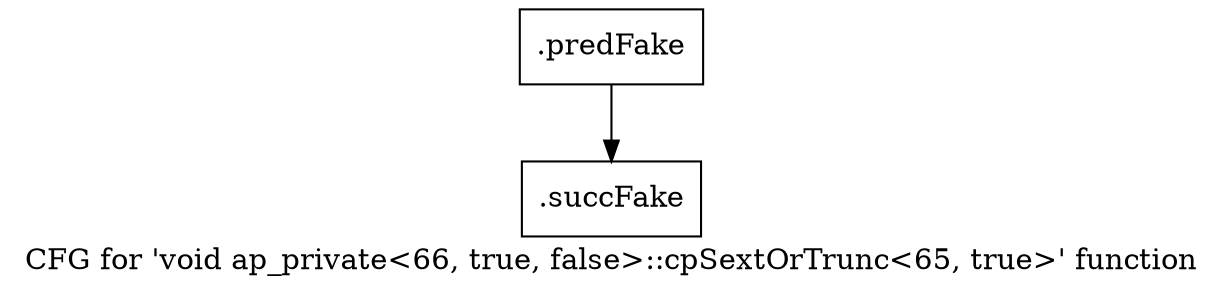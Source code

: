 digraph "CFG for 'void ap_private\<66, true, false\>::cpSextOrTrunc\<65, true\>' function" {
	label="CFG for 'void ap_private\<66, true, false\>::cpSextOrTrunc\<65, true\>' function";

	Node0x5f62ad0 [shape=record,filename="",linenumber="",label="{.predFake}"];
	Node0x5f62ad0 -> Node0x6307170[ callList="" memoryops="" filename="/mnt/xilinx/Vitis_HLS/2021.2/include/etc/ap_private.h" execusionnum="1"];
	Node0x6307170 [shape=record,filename="/mnt/xilinx/Vitis_HLS/2021.2/include/etc/ap_private.h",linenumber="5518",label="{.succFake}"];
}
